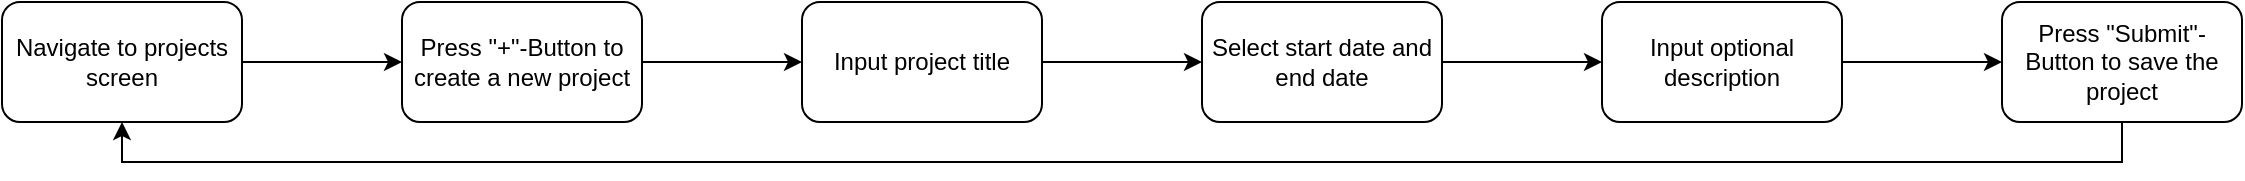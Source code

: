 <mxfile version="21.0.10" type="github">
  <diagram name="Seite-1" id="T6qStYmElyos_pqOZEYT">
    <mxGraphModel dx="1210" dy="566" grid="1" gridSize="10" guides="1" tooltips="1" connect="1" arrows="1" fold="1" page="1" pageScale="1" pageWidth="827" pageHeight="1169" math="0" shadow="0">
      <root>
        <mxCell id="0" />
        <mxCell id="1" parent="0" />
        <mxCell id="uGUpkJKsq6nUnIyjZ_gp-3" value="" style="edgeStyle=orthogonalEdgeStyle;rounded=0;orthogonalLoop=1;jettySize=auto;html=1;" edge="1" parent="1" source="uGUpkJKsq6nUnIyjZ_gp-1" target="uGUpkJKsq6nUnIyjZ_gp-2">
          <mxGeometry relative="1" as="geometry" />
        </mxCell>
        <mxCell id="uGUpkJKsq6nUnIyjZ_gp-1" value="Navigate to projects screen" style="rounded=1;whiteSpace=wrap;html=1;" vertex="1" parent="1">
          <mxGeometry x="350" y="260" width="120" height="60" as="geometry" />
        </mxCell>
        <mxCell id="uGUpkJKsq6nUnIyjZ_gp-5" value="" style="edgeStyle=orthogonalEdgeStyle;rounded=0;orthogonalLoop=1;jettySize=auto;html=1;" edge="1" parent="1" source="uGUpkJKsq6nUnIyjZ_gp-2" target="uGUpkJKsq6nUnIyjZ_gp-4">
          <mxGeometry relative="1" as="geometry" />
        </mxCell>
        <mxCell id="uGUpkJKsq6nUnIyjZ_gp-2" value="Press &quot;+&quot;-Button to create a new project" style="whiteSpace=wrap;html=1;rounded=1;" vertex="1" parent="1">
          <mxGeometry x="550" y="260" width="120" height="60" as="geometry" />
        </mxCell>
        <mxCell id="uGUpkJKsq6nUnIyjZ_gp-7" value="" style="edgeStyle=orthogonalEdgeStyle;rounded=0;orthogonalLoop=1;jettySize=auto;html=1;" edge="1" parent="1" source="uGUpkJKsq6nUnIyjZ_gp-4" target="uGUpkJKsq6nUnIyjZ_gp-6">
          <mxGeometry relative="1" as="geometry" />
        </mxCell>
        <mxCell id="uGUpkJKsq6nUnIyjZ_gp-4" value="Input project title" style="whiteSpace=wrap;html=1;rounded=1;" vertex="1" parent="1">
          <mxGeometry x="750" y="260" width="120" height="60" as="geometry" />
        </mxCell>
        <mxCell id="uGUpkJKsq6nUnIyjZ_gp-9" value="" style="edgeStyle=orthogonalEdgeStyle;rounded=0;orthogonalLoop=1;jettySize=auto;html=1;" edge="1" parent="1" source="uGUpkJKsq6nUnIyjZ_gp-6" target="uGUpkJKsq6nUnIyjZ_gp-8">
          <mxGeometry relative="1" as="geometry" />
        </mxCell>
        <mxCell id="uGUpkJKsq6nUnIyjZ_gp-6" value="Select start date and end date" style="whiteSpace=wrap;html=1;rounded=1;" vertex="1" parent="1">
          <mxGeometry x="950" y="260" width="120" height="60" as="geometry" />
        </mxCell>
        <mxCell id="uGUpkJKsq6nUnIyjZ_gp-11" value="" style="edgeStyle=orthogonalEdgeStyle;rounded=0;orthogonalLoop=1;jettySize=auto;html=1;" edge="1" parent="1" source="uGUpkJKsq6nUnIyjZ_gp-8" target="uGUpkJKsq6nUnIyjZ_gp-10">
          <mxGeometry relative="1" as="geometry" />
        </mxCell>
        <mxCell id="uGUpkJKsq6nUnIyjZ_gp-8" value="Input optional description" style="whiteSpace=wrap;html=1;rounded=1;" vertex="1" parent="1">
          <mxGeometry x="1150" y="260" width="120" height="60" as="geometry" />
        </mxCell>
        <mxCell id="uGUpkJKsq6nUnIyjZ_gp-12" style="edgeStyle=orthogonalEdgeStyle;rounded=0;orthogonalLoop=1;jettySize=auto;html=1;exitX=0.5;exitY=1;exitDx=0;exitDy=0;entryX=0.5;entryY=1;entryDx=0;entryDy=0;" edge="1" parent="1" source="uGUpkJKsq6nUnIyjZ_gp-10" target="uGUpkJKsq6nUnIyjZ_gp-1">
          <mxGeometry relative="1" as="geometry" />
        </mxCell>
        <mxCell id="uGUpkJKsq6nUnIyjZ_gp-10" value="Press &quot;Submit&quot;-Button to save the project" style="whiteSpace=wrap;html=1;rounded=1;" vertex="1" parent="1">
          <mxGeometry x="1350" y="260" width="120" height="60" as="geometry" />
        </mxCell>
      </root>
    </mxGraphModel>
  </diagram>
</mxfile>
